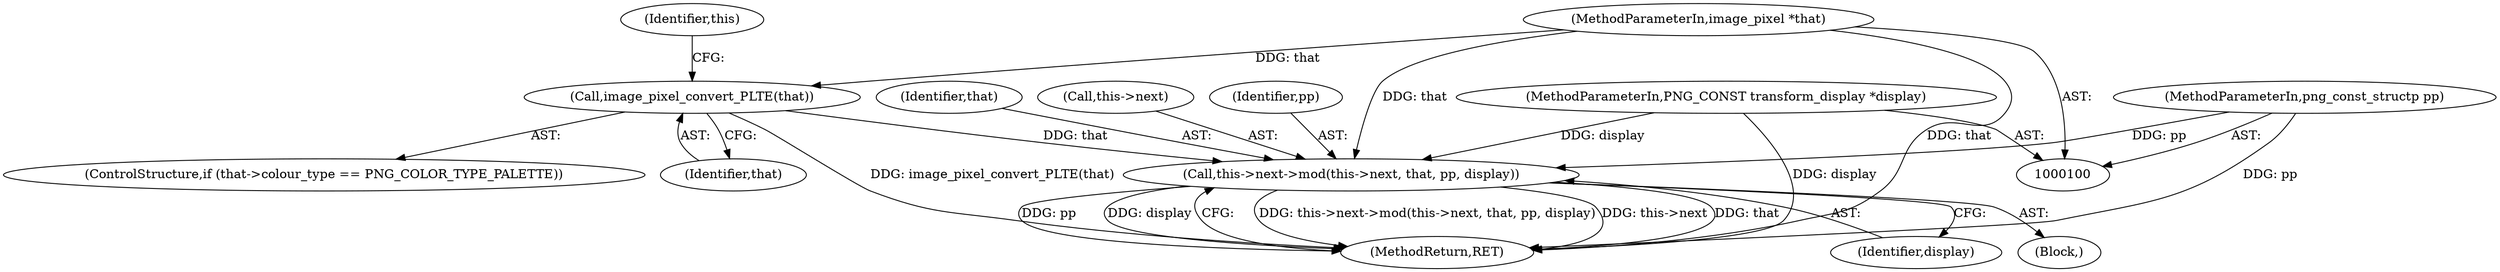 digraph "1_Android_9d4853418ab2f754c2b63e091c29c5529b8b86ca_73@pointer" {
"1000114" [label="(Call,this->next->mod(this->next, that, pp, display))"];
"1000112" [label="(Call,image_pixel_convert_PLTE(that))"];
"1000102" [label="(MethodParameterIn,image_pixel *that)"];
"1000103" [label="(MethodParameterIn,png_const_structp pp)"];
"1000104" [label="(MethodParameterIn,PNG_CONST transform_display *display)"];
"1000113" [label="(Identifier,that)"];
"1000118" [label="(Identifier,that)"];
"1000114" [label="(Call,this->next->mod(this->next, that, pp, display))"];
"1000102" [label="(MethodParameterIn,image_pixel *that)"];
"1000104" [label="(MethodParameterIn,PNG_CONST transform_display *display)"];
"1000112" [label="(Call,image_pixel_convert_PLTE(that))"];
"1000105" [label="(Block,)"];
"1000106" [label="(ControlStructure,if (that->colour_type == PNG_COLOR_TYPE_PALETTE))"];
"1000116" [label="(Identifier,this)"];
"1000115" [label="(Call,this->next)"];
"1000121" [label="(MethodReturn,RET)"];
"1000119" [label="(Identifier,pp)"];
"1000103" [label="(MethodParameterIn,png_const_structp pp)"];
"1000120" [label="(Identifier,display)"];
"1000114" -> "1000105"  [label="AST: "];
"1000114" -> "1000120"  [label="CFG: "];
"1000115" -> "1000114"  [label="AST: "];
"1000118" -> "1000114"  [label="AST: "];
"1000119" -> "1000114"  [label="AST: "];
"1000120" -> "1000114"  [label="AST: "];
"1000121" -> "1000114"  [label="CFG: "];
"1000114" -> "1000121"  [label="DDG: this->next->mod(this->next, that, pp, display)"];
"1000114" -> "1000121"  [label="DDG: this->next"];
"1000114" -> "1000121"  [label="DDG: that"];
"1000114" -> "1000121"  [label="DDG: pp"];
"1000114" -> "1000121"  [label="DDG: display"];
"1000112" -> "1000114"  [label="DDG: that"];
"1000102" -> "1000114"  [label="DDG: that"];
"1000103" -> "1000114"  [label="DDG: pp"];
"1000104" -> "1000114"  [label="DDG: display"];
"1000112" -> "1000106"  [label="AST: "];
"1000112" -> "1000113"  [label="CFG: "];
"1000113" -> "1000112"  [label="AST: "];
"1000116" -> "1000112"  [label="CFG: "];
"1000112" -> "1000121"  [label="DDG: image_pixel_convert_PLTE(that)"];
"1000102" -> "1000112"  [label="DDG: that"];
"1000102" -> "1000100"  [label="AST: "];
"1000102" -> "1000121"  [label="DDG: that"];
"1000103" -> "1000100"  [label="AST: "];
"1000103" -> "1000121"  [label="DDG: pp"];
"1000104" -> "1000100"  [label="AST: "];
"1000104" -> "1000121"  [label="DDG: display"];
}
